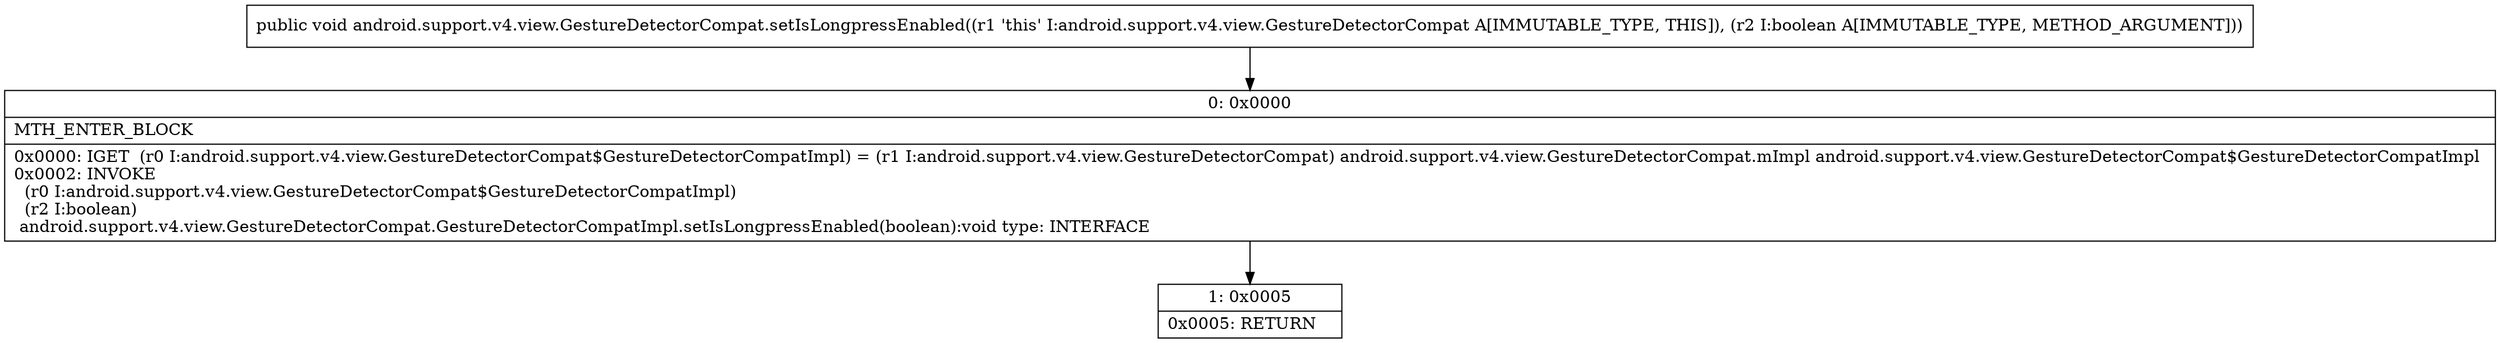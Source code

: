 digraph "CFG forandroid.support.v4.view.GestureDetectorCompat.setIsLongpressEnabled(Z)V" {
Node_0 [shape=record,label="{0\:\ 0x0000|MTH_ENTER_BLOCK\l|0x0000: IGET  (r0 I:android.support.v4.view.GestureDetectorCompat$GestureDetectorCompatImpl) = (r1 I:android.support.v4.view.GestureDetectorCompat) android.support.v4.view.GestureDetectorCompat.mImpl android.support.v4.view.GestureDetectorCompat$GestureDetectorCompatImpl \l0x0002: INVOKE  \l  (r0 I:android.support.v4.view.GestureDetectorCompat$GestureDetectorCompatImpl)\l  (r2 I:boolean)\l android.support.v4.view.GestureDetectorCompat.GestureDetectorCompatImpl.setIsLongpressEnabled(boolean):void type: INTERFACE \l}"];
Node_1 [shape=record,label="{1\:\ 0x0005|0x0005: RETURN   \l}"];
MethodNode[shape=record,label="{public void android.support.v4.view.GestureDetectorCompat.setIsLongpressEnabled((r1 'this' I:android.support.v4.view.GestureDetectorCompat A[IMMUTABLE_TYPE, THIS]), (r2 I:boolean A[IMMUTABLE_TYPE, METHOD_ARGUMENT])) }"];
MethodNode -> Node_0;
Node_0 -> Node_1;
}

